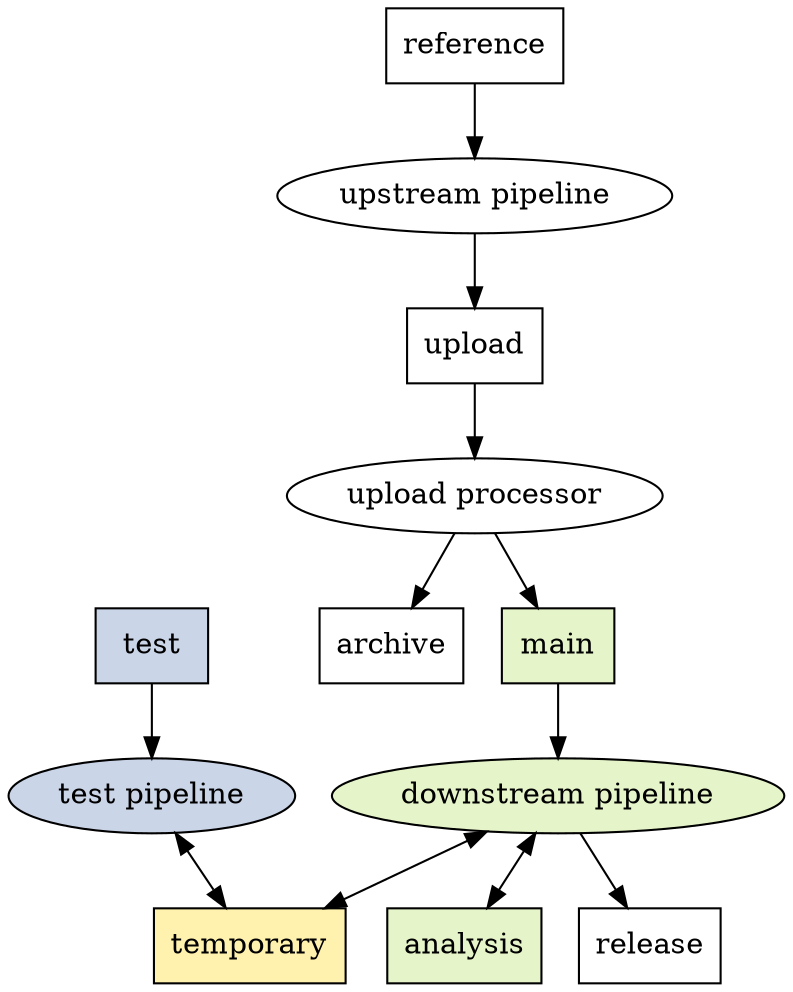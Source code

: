 digraph dataflow {
    node [colorscheme=pastel28, style=filled, fillcolor=white];

    upstream_pipeline [label="upstream pipeline"]
    downstream_pipeline [label="downstream pipeline", fillcolor=5]
    test_pipeline [label="test pipeline", fillcolor=3]
    upload_processor [label="upload processor"]
    reference [shape=box]
    upload [shape=box]
    archive [shape=box]
    main [shape=box, fillcolor=5]
    test [shape=box, fillcolor=3]
    temporary [shape=box, fillcolor=6]
    analysis [shape=box, fillcolor=5]
    release [shape=box]
    
    reference -> upstream_pipeline
    upstream_pipeline -> upload
    upload -> upload_processor
    upload_processor -> archive
    upload_processor -> main
    main -> downstream_pipeline
    downstream_pipeline -> temporary [dir=both]
    downstream_pipeline -> analysis [dir=both]
    downstream_pipeline -> release
    test -> test_pipeline
    test_pipeline -> temporary [dir=both]
}
